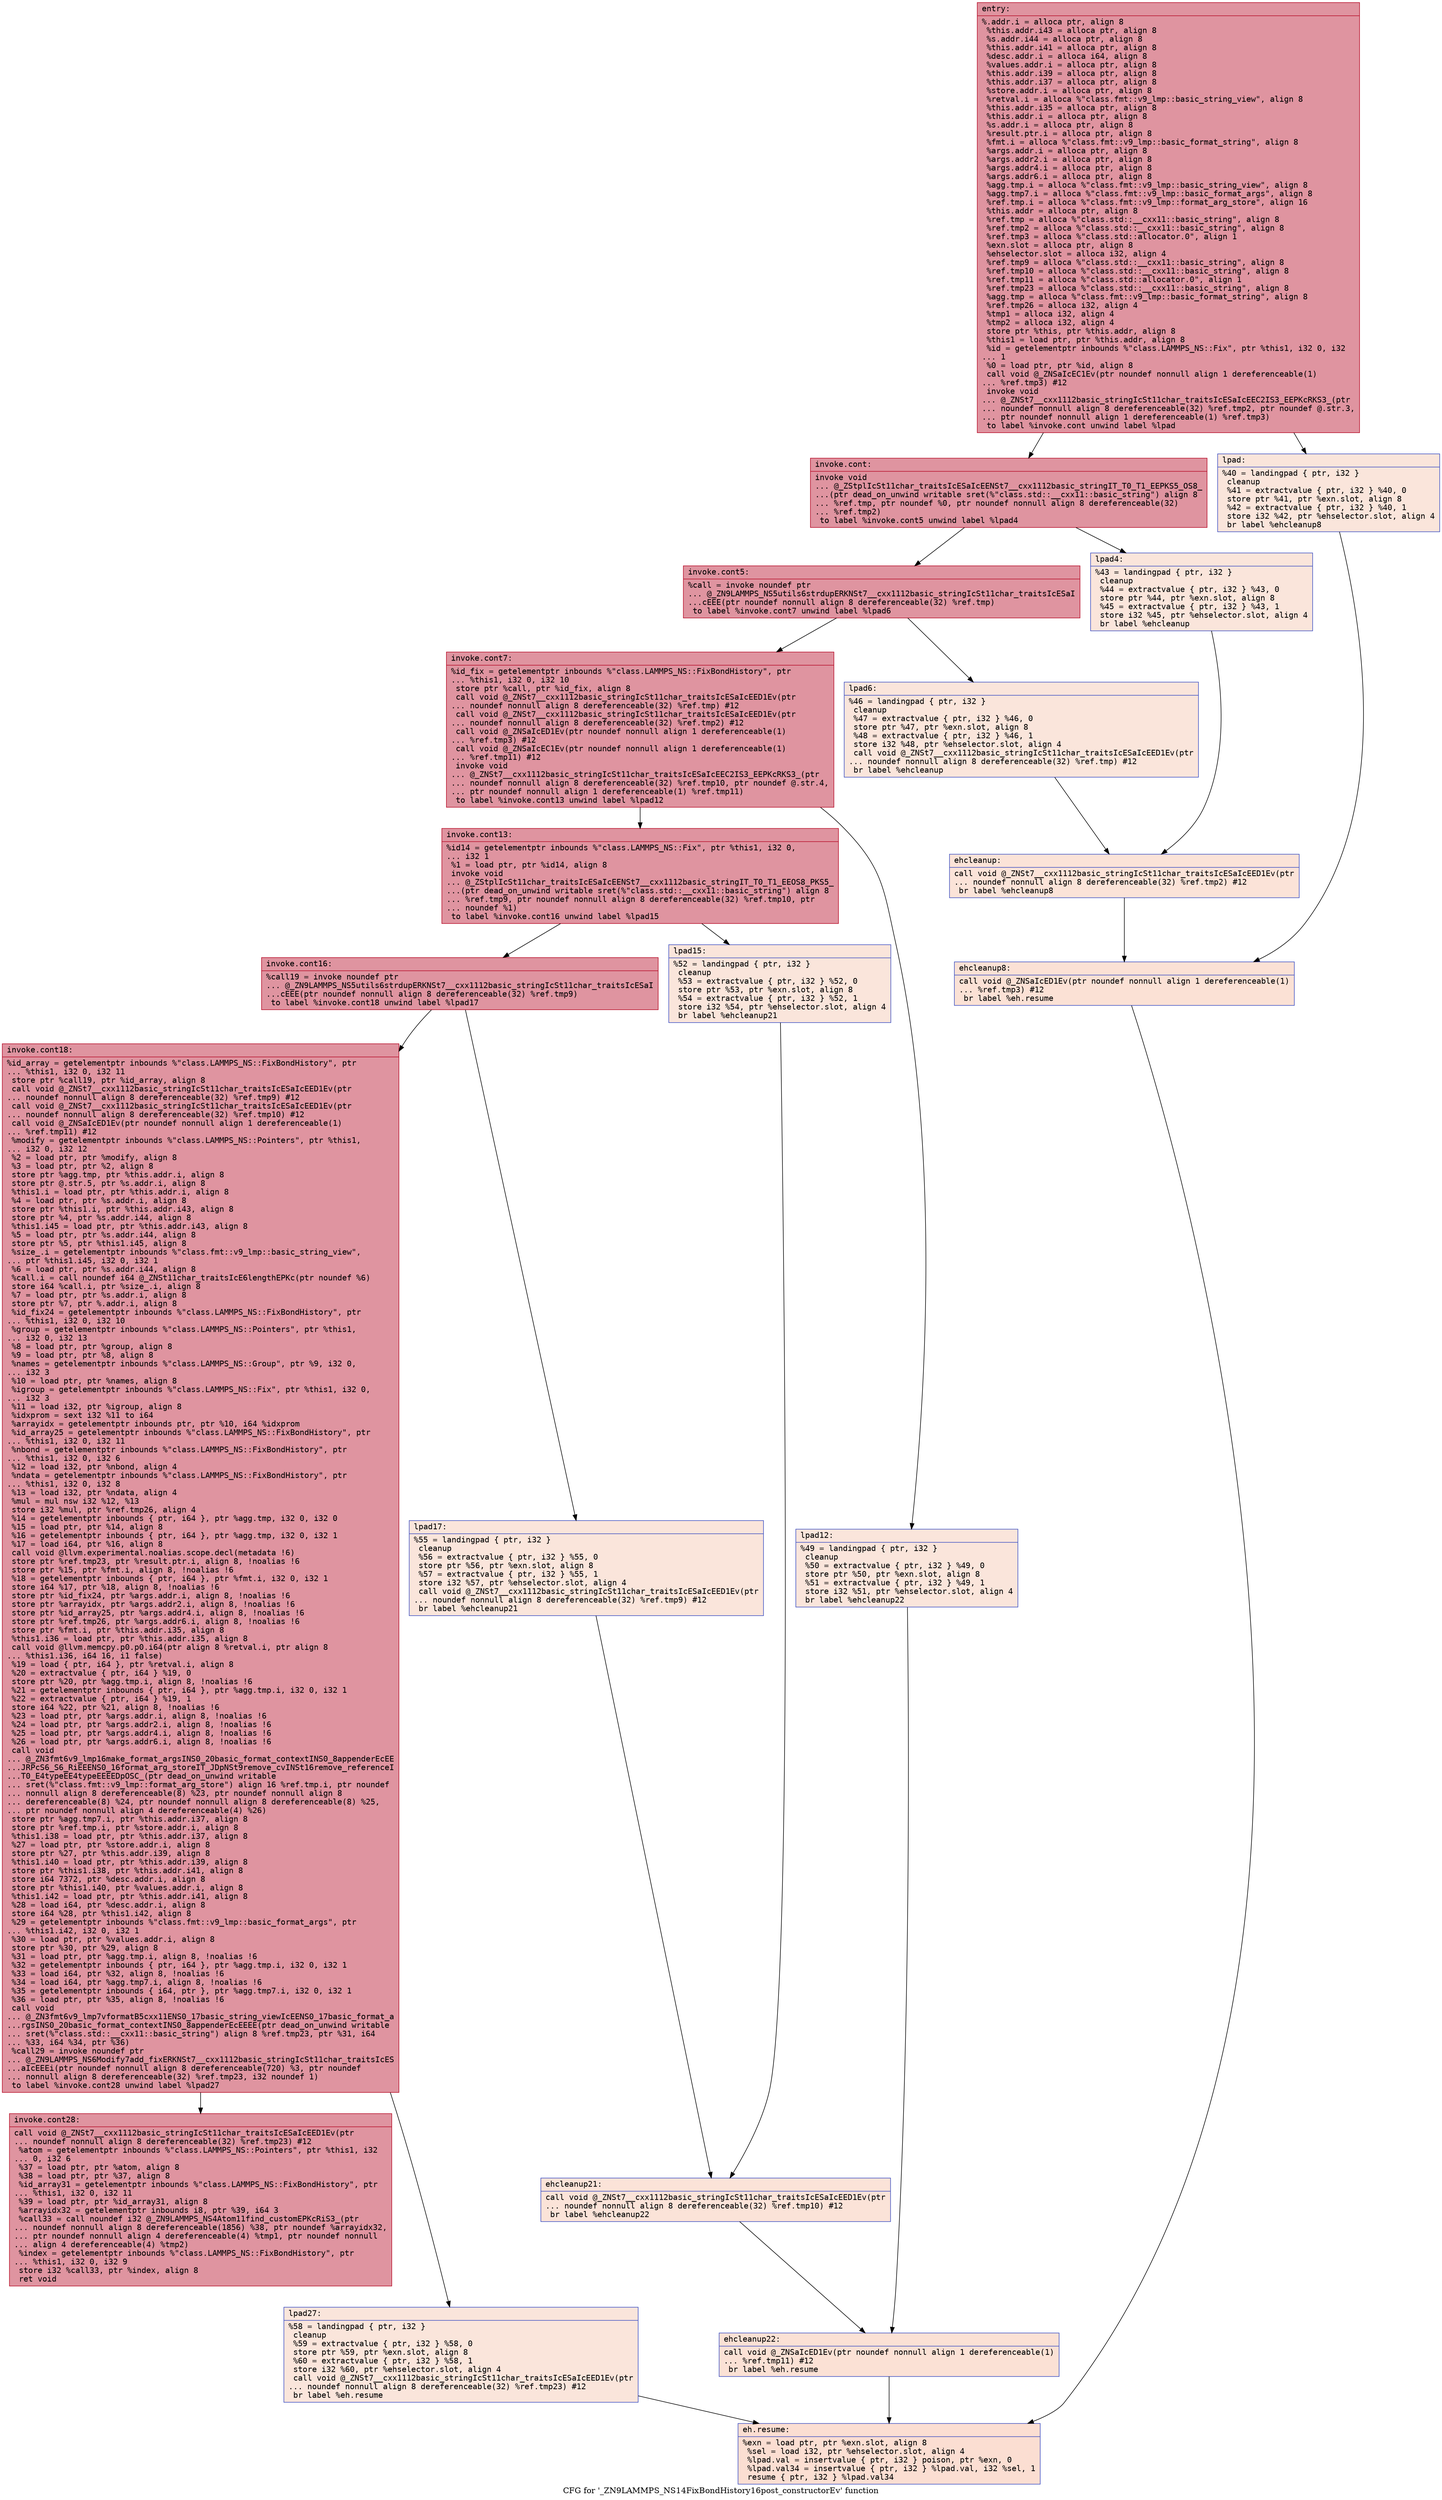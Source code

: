 digraph "CFG for '_ZN9LAMMPS_NS14FixBondHistory16post_constructorEv' function" {
	label="CFG for '_ZN9LAMMPS_NS14FixBondHistory16post_constructorEv' function";

	Node0x55e722ca6880 [shape=record,color="#b70d28ff", style=filled, fillcolor="#b70d2870" fontname="Courier",label="{entry:\l|  %.addr.i = alloca ptr, align 8\l  %this.addr.i43 = alloca ptr, align 8\l  %s.addr.i44 = alloca ptr, align 8\l  %this.addr.i41 = alloca ptr, align 8\l  %desc.addr.i = alloca i64, align 8\l  %values.addr.i = alloca ptr, align 8\l  %this.addr.i39 = alloca ptr, align 8\l  %this.addr.i37 = alloca ptr, align 8\l  %store.addr.i = alloca ptr, align 8\l  %retval.i = alloca %\"class.fmt::v9_lmp::basic_string_view\", align 8\l  %this.addr.i35 = alloca ptr, align 8\l  %this.addr.i = alloca ptr, align 8\l  %s.addr.i = alloca ptr, align 8\l  %result.ptr.i = alloca ptr, align 8\l  %fmt.i = alloca %\"class.fmt::v9_lmp::basic_format_string\", align 8\l  %args.addr.i = alloca ptr, align 8\l  %args.addr2.i = alloca ptr, align 8\l  %args.addr4.i = alloca ptr, align 8\l  %args.addr6.i = alloca ptr, align 8\l  %agg.tmp.i = alloca %\"class.fmt::v9_lmp::basic_string_view\", align 8\l  %agg.tmp7.i = alloca %\"class.fmt::v9_lmp::basic_format_args\", align 8\l  %ref.tmp.i = alloca %\"class.fmt::v9_lmp::format_arg_store\", align 16\l  %this.addr = alloca ptr, align 8\l  %ref.tmp = alloca %\"class.std::__cxx11::basic_string\", align 8\l  %ref.tmp2 = alloca %\"class.std::__cxx11::basic_string\", align 8\l  %ref.tmp3 = alloca %\"class.std::allocator.0\", align 1\l  %exn.slot = alloca ptr, align 8\l  %ehselector.slot = alloca i32, align 4\l  %ref.tmp9 = alloca %\"class.std::__cxx11::basic_string\", align 8\l  %ref.tmp10 = alloca %\"class.std::__cxx11::basic_string\", align 8\l  %ref.tmp11 = alloca %\"class.std::allocator.0\", align 1\l  %ref.tmp23 = alloca %\"class.std::__cxx11::basic_string\", align 8\l  %agg.tmp = alloca %\"class.fmt::v9_lmp::basic_format_string\", align 8\l  %ref.tmp26 = alloca i32, align 4\l  %tmp1 = alloca i32, align 4\l  %tmp2 = alloca i32, align 4\l  store ptr %this, ptr %this.addr, align 8\l  %this1 = load ptr, ptr %this.addr, align 8\l  %id = getelementptr inbounds %\"class.LAMMPS_NS::Fix\", ptr %this1, i32 0, i32\l... 1\l  %0 = load ptr, ptr %id, align 8\l  call void @_ZNSaIcEC1Ev(ptr noundef nonnull align 1 dereferenceable(1)\l... %ref.tmp3) #12\l  invoke void\l... @_ZNSt7__cxx1112basic_stringIcSt11char_traitsIcESaIcEEC2IS3_EEPKcRKS3_(ptr\l... noundef nonnull align 8 dereferenceable(32) %ref.tmp2, ptr noundef @.str.3,\l... ptr noundef nonnull align 1 dereferenceable(1) %ref.tmp3)\l          to label %invoke.cont unwind label %lpad\l}"];
	Node0x55e722ca6880 -> Node0x55e722ca87d0[tooltip="entry -> invoke.cont\nProbability 100.00%" ];
	Node0x55e722ca6880 -> Node0x55e722ca8850[tooltip="entry -> lpad\nProbability 0.00%" ];
	Node0x55e722ca87d0 [shape=record,color="#b70d28ff", style=filled, fillcolor="#b70d2870" fontname="Courier",label="{invoke.cont:\l|  invoke void\l... @_ZStplIcSt11char_traitsIcESaIcEENSt7__cxx1112basic_stringIT_T0_T1_EEPKS5_OS8_\l...(ptr dead_on_unwind writable sret(%\"class.std::__cxx11::basic_string\") align 8\l... %ref.tmp, ptr noundef %0, ptr noundef nonnull align 8 dereferenceable(32)\l... %ref.tmp2)\l          to label %invoke.cont5 unwind label %lpad4\l}"];
	Node0x55e722ca87d0 -> Node0x55e722ca8780[tooltip="invoke.cont -> invoke.cont5\nProbability 100.00%" ];
	Node0x55e722ca87d0 -> Node0x55e722ca8a80[tooltip="invoke.cont -> lpad4\nProbability 0.00%" ];
	Node0x55e722ca8780 [shape=record,color="#b70d28ff", style=filled, fillcolor="#b70d2870" fontname="Courier",label="{invoke.cont5:\l|  %call = invoke noundef ptr\l... @_ZN9LAMMPS_NS5utils6strdupERKNSt7__cxx1112basic_stringIcSt11char_traitsIcESaI\l...cEEE(ptr noundef nonnull align 8 dereferenceable(32) %ref.tmp)\l          to label %invoke.cont7 unwind label %lpad6\l}"];
	Node0x55e722ca8780 -> Node0x55e722ca8d70[tooltip="invoke.cont5 -> invoke.cont7\nProbability 100.00%" ];
	Node0x55e722ca8780 -> Node0x55e722ca8dc0[tooltip="invoke.cont5 -> lpad6\nProbability 0.00%" ];
	Node0x55e722ca8d70 [shape=record,color="#b70d28ff", style=filled, fillcolor="#b70d2870" fontname="Courier",label="{invoke.cont7:\l|  %id_fix = getelementptr inbounds %\"class.LAMMPS_NS::FixBondHistory\", ptr\l... %this1, i32 0, i32 10\l  store ptr %call, ptr %id_fix, align 8\l  call void @_ZNSt7__cxx1112basic_stringIcSt11char_traitsIcESaIcEED1Ev(ptr\l... noundef nonnull align 8 dereferenceable(32) %ref.tmp) #12\l  call void @_ZNSt7__cxx1112basic_stringIcSt11char_traitsIcESaIcEED1Ev(ptr\l... noundef nonnull align 8 dereferenceable(32) %ref.tmp2) #12\l  call void @_ZNSaIcED1Ev(ptr noundef nonnull align 1 dereferenceable(1)\l... %ref.tmp3) #12\l  call void @_ZNSaIcEC1Ev(ptr noundef nonnull align 1 dereferenceable(1)\l... %ref.tmp11) #12\l  invoke void\l... @_ZNSt7__cxx1112basic_stringIcSt11char_traitsIcESaIcEEC2IS3_EEPKcRKS3_(ptr\l... noundef nonnull align 8 dereferenceable(32) %ref.tmp10, ptr noundef @.str.4,\l... ptr noundef nonnull align 1 dereferenceable(1) %ref.tmp11)\l          to label %invoke.cont13 unwind label %lpad12\l}"];
	Node0x55e722ca8d70 -> Node0x55e722ca9630[tooltip="invoke.cont7 -> invoke.cont13\nProbability 100.00%" ];
	Node0x55e722ca8d70 -> Node0x55e722ca9cd0[tooltip="invoke.cont7 -> lpad12\nProbability 0.00%" ];
	Node0x55e722ca9630 [shape=record,color="#b70d28ff", style=filled, fillcolor="#b70d2870" fontname="Courier",label="{invoke.cont13:\l|  %id14 = getelementptr inbounds %\"class.LAMMPS_NS::Fix\", ptr %this1, i32 0,\l... i32 1\l  %1 = load ptr, ptr %id14, align 8\l  invoke void\l... @_ZStplIcSt11char_traitsIcESaIcEENSt7__cxx1112basic_stringIT_T0_T1_EEOS8_PKS5_\l...(ptr dead_on_unwind writable sret(%\"class.std::__cxx11::basic_string\") align 8\l... %ref.tmp9, ptr noundef nonnull align 8 dereferenceable(32) %ref.tmp10, ptr\l... noundef %1)\l          to label %invoke.cont16 unwind label %lpad15\l}"];
	Node0x55e722ca9630 -> Node0x55e722ca95e0[tooltip="invoke.cont13 -> invoke.cont16\nProbability 100.00%" ];
	Node0x55e722ca9630 -> Node0x55e722caa0a0[tooltip="invoke.cont13 -> lpad15\nProbability 0.00%" ];
	Node0x55e722ca95e0 [shape=record,color="#b70d28ff", style=filled, fillcolor="#b70d2870" fontname="Courier",label="{invoke.cont16:\l|  %call19 = invoke noundef ptr\l... @_ZN9LAMMPS_NS5utils6strdupERKNSt7__cxx1112basic_stringIcSt11char_traitsIcESaI\l...cEEE(ptr noundef nonnull align 8 dereferenceable(32) %ref.tmp9)\l          to label %invoke.cont18 unwind label %lpad17\l}"];
	Node0x55e722ca95e0 -> Node0x55e722caa470[tooltip="invoke.cont16 -> invoke.cont18\nProbability 100.00%" ];
	Node0x55e722ca95e0 -> Node0x55e722caa4c0[tooltip="invoke.cont16 -> lpad17\nProbability 0.00%" ];
	Node0x55e722caa470 [shape=record,color="#b70d28ff", style=filled, fillcolor="#b70d2870" fontname="Courier",label="{invoke.cont18:\l|  %id_array = getelementptr inbounds %\"class.LAMMPS_NS::FixBondHistory\", ptr\l... %this1, i32 0, i32 11\l  store ptr %call19, ptr %id_array, align 8\l  call void @_ZNSt7__cxx1112basic_stringIcSt11char_traitsIcESaIcEED1Ev(ptr\l... noundef nonnull align 8 dereferenceable(32) %ref.tmp9) #12\l  call void @_ZNSt7__cxx1112basic_stringIcSt11char_traitsIcESaIcEED1Ev(ptr\l... noundef nonnull align 8 dereferenceable(32) %ref.tmp10) #12\l  call void @_ZNSaIcED1Ev(ptr noundef nonnull align 1 dereferenceable(1)\l... %ref.tmp11) #12\l  %modify = getelementptr inbounds %\"class.LAMMPS_NS::Pointers\", ptr %this1,\l... i32 0, i32 12\l  %2 = load ptr, ptr %modify, align 8\l  %3 = load ptr, ptr %2, align 8\l  store ptr %agg.tmp, ptr %this.addr.i, align 8\l  store ptr @.str.5, ptr %s.addr.i, align 8\l  %this1.i = load ptr, ptr %this.addr.i, align 8\l  %4 = load ptr, ptr %s.addr.i, align 8\l  store ptr %this1.i, ptr %this.addr.i43, align 8\l  store ptr %4, ptr %s.addr.i44, align 8\l  %this1.i45 = load ptr, ptr %this.addr.i43, align 8\l  %5 = load ptr, ptr %s.addr.i44, align 8\l  store ptr %5, ptr %this1.i45, align 8\l  %size_.i = getelementptr inbounds %\"class.fmt::v9_lmp::basic_string_view\",\l... ptr %this1.i45, i32 0, i32 1\l  %6 = load ptr, ptr %s.addr.i44, align 8\l  %call.i = call noundef i64 @_ZNSt11char_traitsIcE6lengthEPKc(ptr noundef %6)\l  store i64 %call.i, ptr %size_.i, align 8\l  %7 = load ptr, ptr %s.addr.i, align 8\l  store ptr %7, ptr %.addr.i, align 8\l  %id_fix24 = getelementptr inbounds %\"class.LAMMPS_NS::FixBondHistory\", ptr\l... %this1, i32 0, i32 10\l  %group = getelementptr inbounds %\"class.LAMMPS_NS::Pointers\", ptr %this1,\l... i32 0, i32 13\l  %8 = load ptr, ptr %group, align 8\l  %9 = load ptr, ptr %8, align 8\l  %names = getelementptr inbounds %\"class.LAMMPS_NS::Group\", ptr %9, i32 0,\l... i32 3\l  %10 = load ptr, ptr %names, align 8\l  %igroup = getelementptr inbounds %\"class.LAMMPS_NS::Fix\", ptr %this1, i32 0,\l... i32 3\l  %11 = load i32, ptr %igroup, align 8\l  %idxprom = sext i32 %11 to i64\l  %arrayidx = getelementptr inbounds ptr, ptr %10, i64 %idxprom\l  %id_array25 = getelementptr inbounds %\"class.LAMMPS_NS::FixBondHistory\", ptr\l... %this1, i32 0, i32 11\l  %nbond = getelementptr inbounds %\"class.LAMMPS_NS::FixBondHistory\", ptr\l... %this1, i32 0, i32 6\l  %12 = load i32, ptr %nbond, align 4\l  %ndata = getelementptr inbounds %\"class.LAMMPS_NS::FixBondHistory\", ptr\l... %this1, i32 0, i32 8\l  %13 = load i32, ptr %ndata, align 4\l  %mul = mul nsw i32 %12, %13\l  store i32 %mul, ptr %ref.tmp26, align 4\l  %14 = getelementptr inbounds \{ ptr, i64 \}, ptr %agg.tmp, i32 0, i32 0\l  %15 = load ptr, ptr %14, align 8\l  %16 = getelementptr inbounds \{ ptr, i64 \}, ptr %agg.tmp, i32 0, i32 1\l  %17 = load i64, ptr %16, align 8\l  call void @llvm.experimental.noalias.scope.decl(metadata !6)\l  store ptr %ref.tmp23, ptr %result.ptr.i, align 8, !noalias !6\l  store ptr %15, ptr %fmt.i, align 8, !noalias !6\l  %18 = getelementptr inbounds \{ ptr, i64 \}, ptr %fmt.i, i32 0, i32 1\l  store i64 %17, ptr %18, align 8, !noalias !6\l  store ptr %id_fix24, ptr %args.addr.i, align 8, !noalias !6\l  store ptr %arrayidx, ptr %args.addr2.i, align 8, !noalias !6\l  store ptr %id_array25, ptr %args.addr4.i, align 8, !noalias !6\l  store ptr %ref.tmp26, ptr %args.addr6.i, align 8, !noalias !6\l  store ptr %fmt.i, ptr %this.addr.i35, align 8\l  %this1.i36 = load ptr, ptr %this.addr.i35, align 8\l  call void @llvm.memcpy.p0.p0.i64(ptr align 8 %retval.i, ptr align 8\l... %this1.i36, i64 16, i1 false)\l  %19 = load \{ ptr, i64 \}, ptr %retval.i, align 8\l  %20 = extractvalue \{ ptr, i64 \} %19, 0\l  store ptr %20, ptr %agg.tmp.i, align 8, !noalias !6\l  %21 = getelementptr inbounds \{ ptr, i64 \}, ptr %agg.tmp.i, i32 0, i32 1\l  %22 = extractvalue \{ ptr, i64 \} %19, 1\l  store i64 %22, ptr %21, align 8, !noalias !6\l  %23 = load ptr, ptr %args.addr.i, align 8, !noalias !6\l  %24 = load ptr, ptr %args.addr2.i, align 8, !noalias !6\l  %25 = load ptr, ptr %args.addr4.i, align 8, !noalias !6\l  %26 = load ptr, ptr %args.addr6.i, align 8, !noalias !6\l  call void\l... @_ZN3fmt6v9_lmp16make_format_argsINS0_20basic_format_contextINS0_8appenderEcEE\l...JRPcS6_S6_RiEEENS0_16format_arg_storeIT_JDpNSt9remove_cvINSt16remove_referenceI\l...T0_E4typeEE4typeEEEEDpOSC_(ptr dead_on_unwind writable\l... sret(%\"class.fmt::v9_lmp::format_arg_store\") align 16 %ref.tmp.i, ptr noundef\l... nonnull align 8 dereferenceable(8) %23, ptr noundef nonnull align 8\l... dereferenceable(8) %24, ptr noundef nonnull align 8 dereferenceable(8) %25,\l... ptr noundef nonnull align 4 dereferenceable(4) %26)\l  store ptr %agg.tmp7.i, ptr %this.addr.i37, align 8\l  store ptr %ref.tmp.i, ptr %store.addr.i, align 8\l  %this1.i38 = load ptr, ptr %this.addr.i37, align 8\l  %27 = load ptr, ptr %store.addr.i, align 8\l  store ptr %27, ptr %this.addr.i39, align 8\l  %this1.i40 = load ptr, ptr %this.addr.i39, align 8\l  store ptr %this1.i38, ptr %this.addr.i41, align 8\l  store i64 7372, ptr %desc.addr.i, align 8\l  store ptr %this1.i40, ptr %values.addr.i, align 8\l  %this1.i42 = load ptr, ptr %this.addr.i41, align 8\l  %28 = load i64, ptr %desc.addr.i, align 8\l  store i64 %28, ptr %this1.i42, align 8\l  %29 = getelementptr inbounds %\"class.fmt::v9_lmp::basic_format_args\", ptr\l... %this1.i42, i32 0, i32 1\l  %30 = load ptr, ptr %values.addr.i, align 8\l  store ptr %30, ptr %29, align 8\l  %31 = load ptr, ptr %agg.tmp.i, align 8, !noalias !6\l  %32 = getelementptr inbounds \{ ptr, i64 \}, ptr %agg.tmp.i, i32 0, i32 1\l  %33 = load i64, ptr %32, align 8, !noalias !6\l  %34 = load i64, ptr %agg.tmp7.i, align 8, !noalias !6\l  %35 = getelementptr inbounds \{ i64, ptr \}, ptr %agg.tmp7.i, i32 0, i32 1\l  %36 = load ptr, ptr %35, align 8, !noalias !6\l  call void\l... @_ZN3fmt6v9_lmp7vformatB5cxx11ENS0_17basic_string_viewIcEENS0_17basic_format_a\l...rgsINS0_20basic_format_contextINS0_8appenderEcEEEE(ptr dead_on_unwind writable\l... sret(%\"class.std::__cxx11::basic_string\") align 8 %ref.tmp23, ptr %31, i64\l... %33, i64 %34, ptr %36)\l  %call29 = invoke noundef ptr\l... @_ZN9LAMMPS_NS6Modify7add_fixERKNSt7__cxx1112basic_stringIcSt11char_traitsIcES\l...aIcEEEi(ptr noundef nonnull align 8 dereferenceable(720) %3, ptr noundef\l... nonnull align 8 dereferenceable(32) %ref.tmp23, i32 noundef 1)\l          to label %invoke.cont28 unwind label %lpad27\l}"];
	Node0x55e722caa470 -> Node0x55e722cb0ad0[tooltip="invoke.cont18 -> invoke.cont28\nProbability 100.00%" ];
	Node0x55e722caa470 -> Node0x55e722cb0b80[tooltip="invoke.cont18 -> lpad27\nProbability 0.00%" ];
	Node0x55e722cb0ad0 [shape=record,color="#b70d28ff", style=filled, fillcolor="#b70d2870" fontname="Courier",label="{invoke.cont28:\l|  call void @_ZNSt7__cxx1112basic_stringIcSt11char_traitsIcESaIcEED1Ev(ptr\l... noundef nonnull align 8 dereferenceable(32) %ref.tmp23) #12\l  %atom = getelementptr inbounds %\"class.LAMMPS_NS::Pointers\", ptr %this1, i32\l... 0, i32 6\l  %37 = load ptr, ptr %atom, align 8\l  %38 = load ptr, ptr %37, align 8\l  %id_array31 = getelementptr inbounds %\"class.LAMMPS_NS::FixBondHistory\", ptr\l... %this1, i32 0, i32 11\l  %39 = load ptr, ptr %id_array31, align 8\l  %arrayidx32 = getelementptr inbounds i8, ptr %39, i64 3\l  %call33 = call noundef i32 @_ZN9LAMMPS_NS4Atom11find_customEPKcRiS3_(ptr\l... noundef nonnull align 8 dereferenceable(1856) %38, ptr noundef %arrayidx32,\l... ptr noundef nonnull align 4 dereferenceable(4) %tmp1, ptr noundef nonnull\l... align 4 dereferenceable(4) %tmp2)\l  %index = getelementptr inbounds %\"class.LAMMPS_NS::FixBondHistory\", ptr\l... %this1, i32 0, i32 9\l  store i32 %call33, ptr %index, align 8\l  ret void\l}"];
	Node0x55e722ca8850 [shape=record,color="#3d50c3ff", style=filled, fillcolor="#f4c5ad70" fontname="Courier",label="{lpad:\l|  %40 = landingpad \{ ptr, i32 \}\l          cleanup\l  %41 = extractvalue \{ ptr, i32 \} %40, 0\l  store ptr %41, ptr %exn.slot, align 8\l  %42 = extractvalue \{ ptr, i32 \} %40, 1\l  store i32 %42, ptr %ehselector.slot, align 4\l  br label %ehcleanup8\l}"];
	Node0x55e722ca8850 -> Node0x55e722cb1a70[tooltip="lpad -> ehcleanup8\nProbability 100.00%" ];
	Node0x55e722ca8a80 [shape=record,color="#3d50c3ff", style=filled, fillcolor="#f4c5ad70" fontname="Courier",label="{lpad4:\l|  %43 = landingpad \{ ptr, i32 \}\l          cleanup\l  %44 = extractvalue \{ ptr, i32 \} %43, 0\l  store ptr %44, ptr %exn.slot, align 8\l  %45 = extractvalue \{ ptr, i32 \} %43, 1\l  store i32 %45, ptr %ehselector.slot, align 4\l  br label %ehcleanup\l}"];
	Node0x55e722ca8a80 -> Node0x55e722cb1e40[tooltip="lpad4 -> ehcleanup\nProbability 100.00%" ];
	Node0x55e722ca8dc0 [shape=record,color="#3d50c3ff", style=filled, fillcolor="#f4c5ad70" fontname="Courier",label="{lpad6:\l|  %46 = landingpad \{ ptr, i32 \}\l          cleanup\l  %47 = extractvalue \{ ptr, i32 \} %46, 0\l  store ptr %47, ptr %exn.slot, align 8\l  %48 = extractvalue \{ ptr, i32 \} %46, 1\l  store i32 %48, ptr %ehselector.slot, align 4\l  call void @_ZNSt7__cxx1112basic_stringIcSt11char_traitsIcESaIcEED1Ev(ptr\l... noundef nonnull align 8 dereferenceable(32) %ref.tmp) #12\l  br label %ehcleanup\l}"];
	Node0x55e722ca8dc0 -> Node0x55e722cb1e40[tooltip="lpad6 -> ehcleanup\nProbability 100.00%" ];
	Node0x55e722cb1e40 [shape=record,color="#3d50c3ff", style=filled, fillcolor="#f6bfa670" fontname="Courier",label="{ehcleanup:\l|  call void @_ZNSt7__cxx1112basic_stringIcSt11char_traitsIcESaIcEED1Ev(ptr\l... noundef nonnull align 8 dereferenceable(32) %ref.tmp2) #12\l  br label %ehcleanup8\l}"];
	Node0x55e722cb1e40 -> Node0x55e722cb1a70[tooltip="ehcleanup -> ehcleanup8\nProbability 100.00%" ];
	Node0x55e722cb1a70 [shape=record,color="#3d50c3ff", style=filled, fillcolor="#f7bca170" fontname="Courier",label="{ehcleanup8:\l|  call void @_ZNSaIcED1Ev(ptr noundef nonnull align 1 dereferenceable(1)\l... %ref.tmp3) #12\l  br label %eh.resume\l}"];
	Node0x55e722cb1a70 -> Node0x55e722cb2e50[tooltip="ehcleanup8 -> eh.resume\nProbability 100.00%" ];
	Node0x55e722ca9cd0 [shape=record,color="#3d50c3ff", style=filled, fillcolor="#f4c5ad70" fontname="Courier",label="{lpad12:\l|  %49 = landingpad \{ ptr, i32 \}\l          cleanup\l  %50 = extractvalue \{ ptr, i32 \} %49, 0\l  store ptr %50, ptr %exn.slot, align 8\l  %51 = extractvalue \{ ptr, i32 \} %49, 1\l  store i32 %51, ptr %ehselector.slot, align 4\l  br label %ehcleanup22\l}"];
	Node0x55e722ca9cd0 -> Node0x55e722cb31a0[tooltip="lpad12 -> ehcleanup22\nProbability 100.00%" ];
	Node0x55e722caa0a0 [shape=record,color="#3d50c3ff", style=filled, fillcolor="#f4c5ad70" fontname="Courier",label="{lpad15:\l|  %52 = landingpad \{ ptr, i32 \}\l          cleanup\l  %53 = extractvalue \{ ptr, i32 \} %52, 0\l  store ptr %53, ptr %exn.slot, align 8\l  %54 = extractvalue \{ ptr, i32 \} %52, 1\l  store i32 %54, ptr %ehselector.slot, align 4\l  br label %ehcleanup21\l}"];
	Node0x55e722caa0a0 -> Node0x55e722cb3510[tooltip="lpad15 -> ehcleanup21\nProbability 100.00%" ];
	Node0x55e722caa4c0 [shape=record,color="#3d50c3ff", style=filled, fillcolor="#f4c5ad70" fontname="Courier",label="{lpad17:\l|  %55 = landingpad \{ ptr, i32 \}\l          cleanup\l  %56 = extractvalue \{ ptr, i32 \} %55, 0\l  store ptr %56, ptr %exn.slot, align 8\l  %57 = extractvalue \{ ptr, i32 \} %55, 1\l  store i32 %57, ptr %ehselector.slot, align 4\l  call void @_ZNSt7__cxx1112basic_stringIcSt11char_traitsIcESaIcEED1Ev(ptr\l... noundef nonnull align 8 dereferenceable(32) %ref.tmp9) #12\l  br label %ehcleanup21\l}"];
	Node0x55e722caa4c0 -> Node0x55e722cb3510[tooltip="lpad17 -> ehcleanup21\nProbability 100.00%" ];
	Node0x55e722cb3510 [shape=record,color="#3d50c3ff", style=filled, fillcolor="#f6bfa670" fontname="Courier",label="{ehcleanup21:\l|  call void @_ZNSt7__cxx1112basic_stringIcSt11char_traitsIcESaIcEED1Ev(ptr\l... noundef nonnull align 8 dereferenceable(32) %ref.tmp10) #12\l  br label %ehcleanup22\l}"];
	Node0x55e722cb3510 -> Node0x55e722cb31a0[tooltip="ehcleanup21 -> ehcleanup22\nProbability 100.00%" ];
	Node0x55e722cb31a0 [shape=record,color="#3d50c3ff", style=filled, fillcolor="#f7bca170" fontname="Courier",label="{ehcleanup22:\l|  call void @_ZNSaIcED1Ev(ptr noundef nonnull align 1 dereferenceable(1)\l... %ref.tmp11) #12\l  br label %eh.resume\l}"];
	Node0x55e722cb31a0 -> Node0x55e722cb2e50[tooltip="ehcleanup22 -> eh.resume\nProbability 100.00%" ];
	Node0x55e722cb0b80 [shape=record,color="#3d50c3ff", style=filled, fillcolor="#f4c5ad70" fontname="Courier",label="{lpad27:\l|  %58 = landingpad \{ ptr, i32 \}\l          cleanup\l  %59 = extractvalue \{ ptr, i32 \} %58, 0\l  store ptr %59, ptr %exn.slot, align 8\l  %60 = extractvalue \{ ptr, i32 \} %58, 1\l  store i32 %60, ptr %ehselector.slot, align 4\l  call void @_ZNSt7__cxx1112basic_stringIcSt11char_traitsIcESaIcEED1Ev(ptr\l... noundef nonnull align 8 dereferenceable(32) %ref.tmp23) #12\l  br label %eh.resume\l}"];
	Node0x55e722cb0b80 -> Node0x55e722cb2e50[tooltip="lpad27 -> eh.resume\nProbability 100.00%" ];
	Node0x55e722cb2e50 [shape=record,color="#3d50c3ff", style=filled, fillcolor="#f7b59970" fontname="Courier",label="{eh.resume:\l|  %exn = load ptr, ptr %exn.slot, align 8\l  %sel = load i32, ptr %ehselector.slot, align 4\l  %lpad.val = insertvalue \{ ptr, i32 \} poison, ptr %exn, 0\l  %lpad.val34 = insertvalue \{ ptr, i32 \} %lpad.val, i32 %sel, 1\l  resume \{ ptr, i32 \} %lpad.val34\l}"];
}
